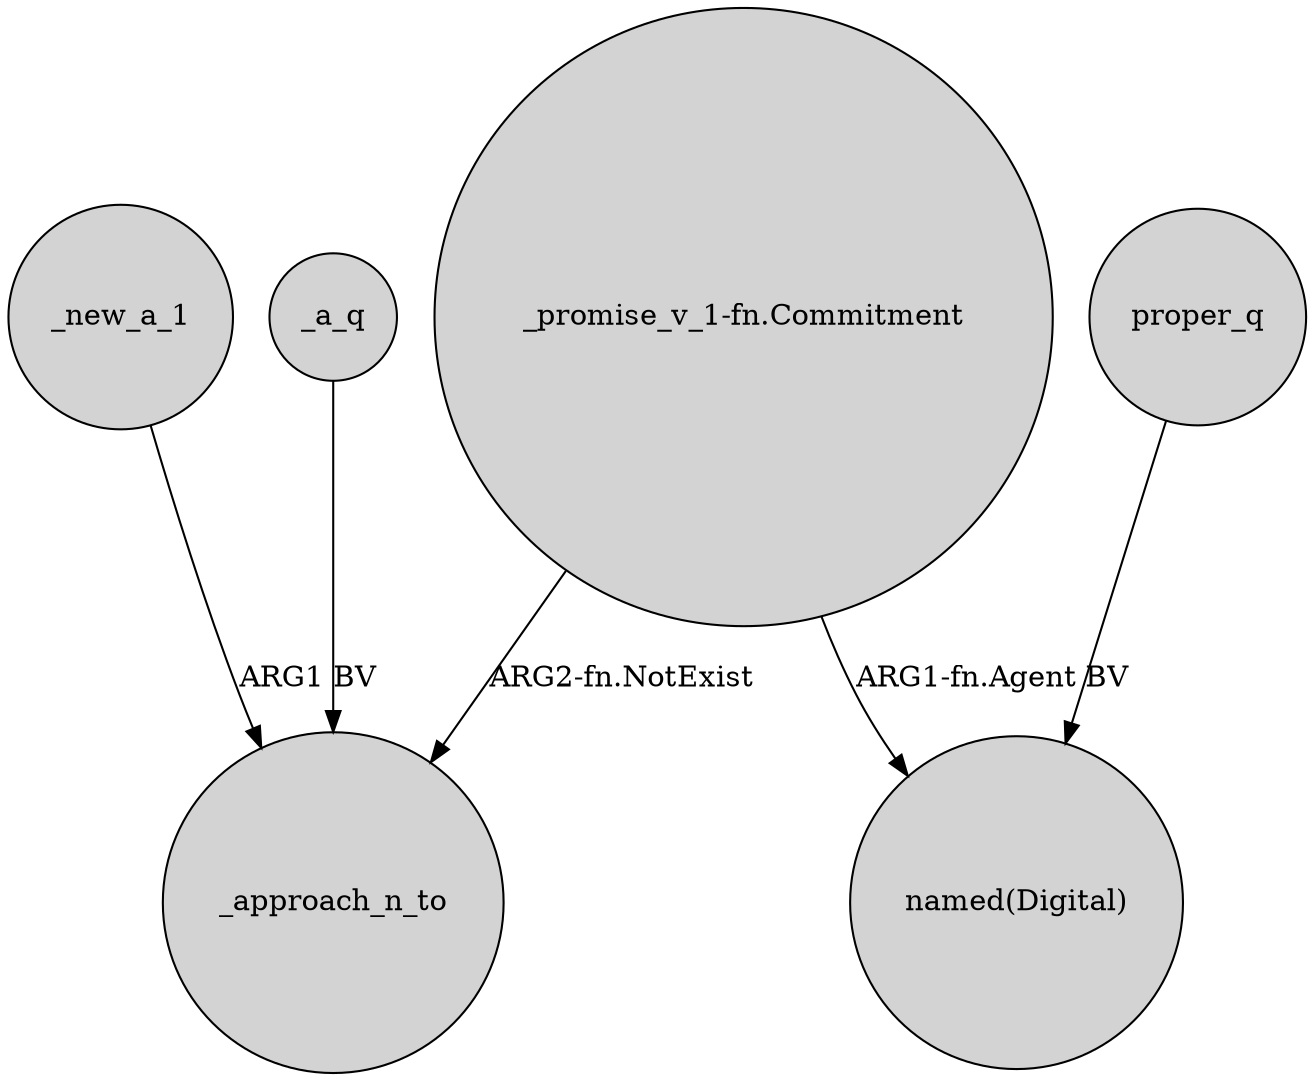 digraph {
	node [shape=circle style=filled]
	_new_a_1 -> _approach_n_to [label=ARG1]
	proper_q -> "named(Digital)" [label=BV]
	"_promise_v_1-fn.Commitment" -> _approach_n_to [label="ARG2-fn.NotExist"]
	"_promise_v_1-fn.Commitment" -> "named(Digital)" [label="ARG1-fn.Agent"]
	_a_q -> _approach_n_to [label=BV]
}
